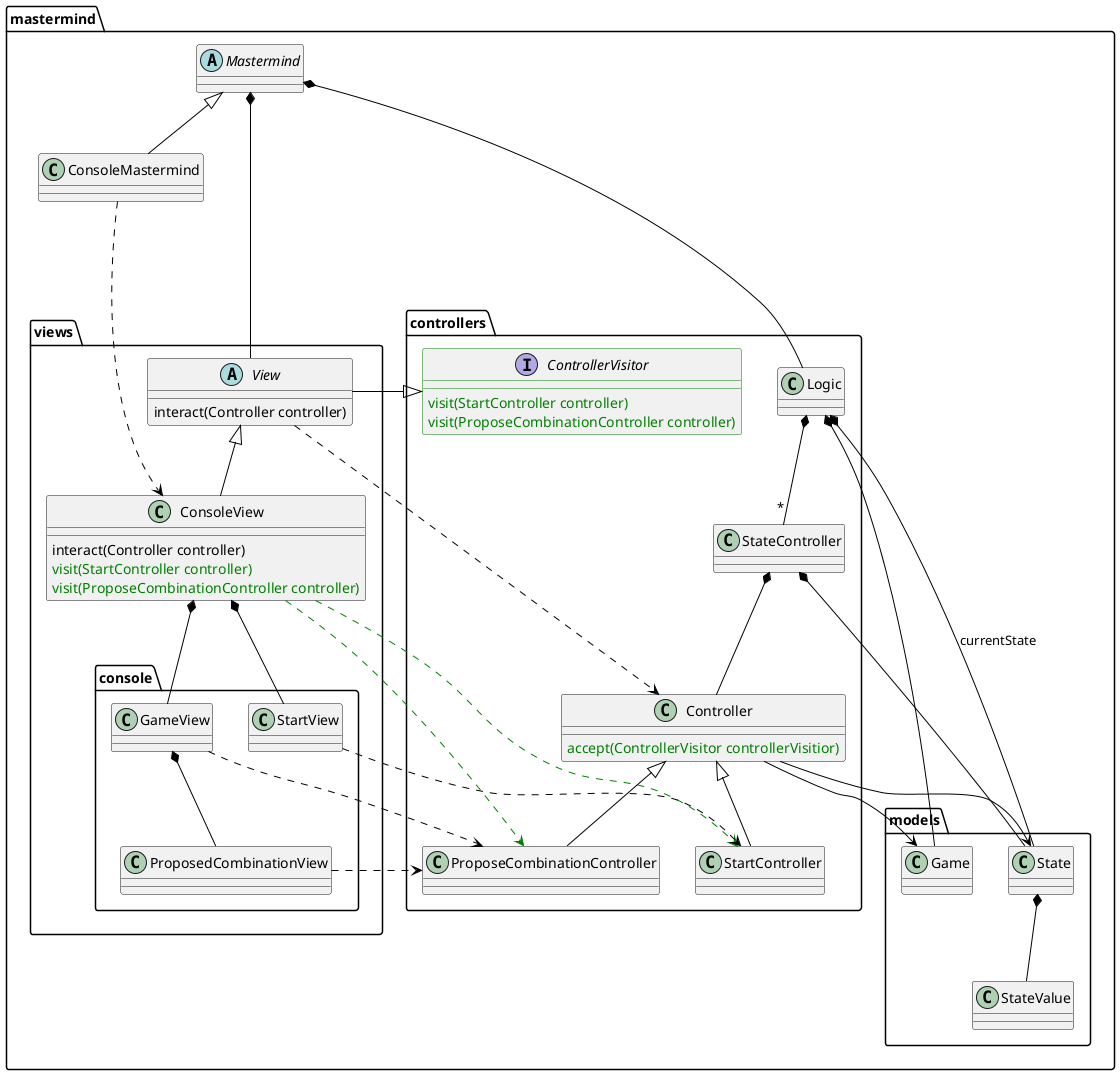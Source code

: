 @startuml
skinparam {
    BoundaryBackgroundColor #629EF9
    BoundaryBorderColor black
    BoundaryFontSize 12
    BoundarySize 10
    ControlBackgroundColor #b5bd68
    ControlBorderColor #718c00
    EntityBackgroundColor #F2AC4E
    EntityBorderColor black
    ArrowColor black
}

hide stereotype
skinparam class {
    BorderColor<<new>> green
}

package mastermind {

abstract class Mastermind
class ConsoleMastermind

package controllers {
    class Controller {
        <color:green>accept(ControllerVisitor controllerVisitior)
    }
    class StateController
    class Logic {
    }
    class ProposeCombinationController{
    }
    class StartController{
    }
    interface ControllerVisitor <<new>>{
        <color:green>visit(StartController controller)
        <color:green>visit(ProposeCombinationController controller)
    }

}
package models {
    class Game

    class State
    class StateValue
}

package views {

    Abstract View {
        interact(Controller controller)
    }

    class ConsoleView {
        interact(Controller controller)
        <color:green>visit(StartController controller)
        <color:green>visit(ProposeCombinationController controller)
    }

    package console{
        class StartView
        class ProposedCombinationView
        class GameView
}



}

Mastermind *-- View
Mastermind *---- Logic
Mastermind <|-- ConsoleMastermind
View <|-- ConsoleView
ControllerVisitor <|-- View
View ..> Controller

ConsoleMastermind ..> ConsoleView

Logic *-- Game
Logic *-- State : currentState
Logic *-- "*" StateController
StateController *-- Controller
StateController *-- State

ConsoleView *-- GameView
ConsoleView *-- StartView
ConsoleView .[#green].> StartController
ConsoleView .[#green].> ProposeCombinationController

GameView *-- ProposedCombinationView
GameView ..> ProposeCombinationController
StartView ..> StartController
ProposedCombinationView ..> ProposeCombinationController
Controller <|-- StartController
Controller <|-- ProposeCombinationController
Controller --> Game
Controller --> State
State *-- StateValue
}


@enduml